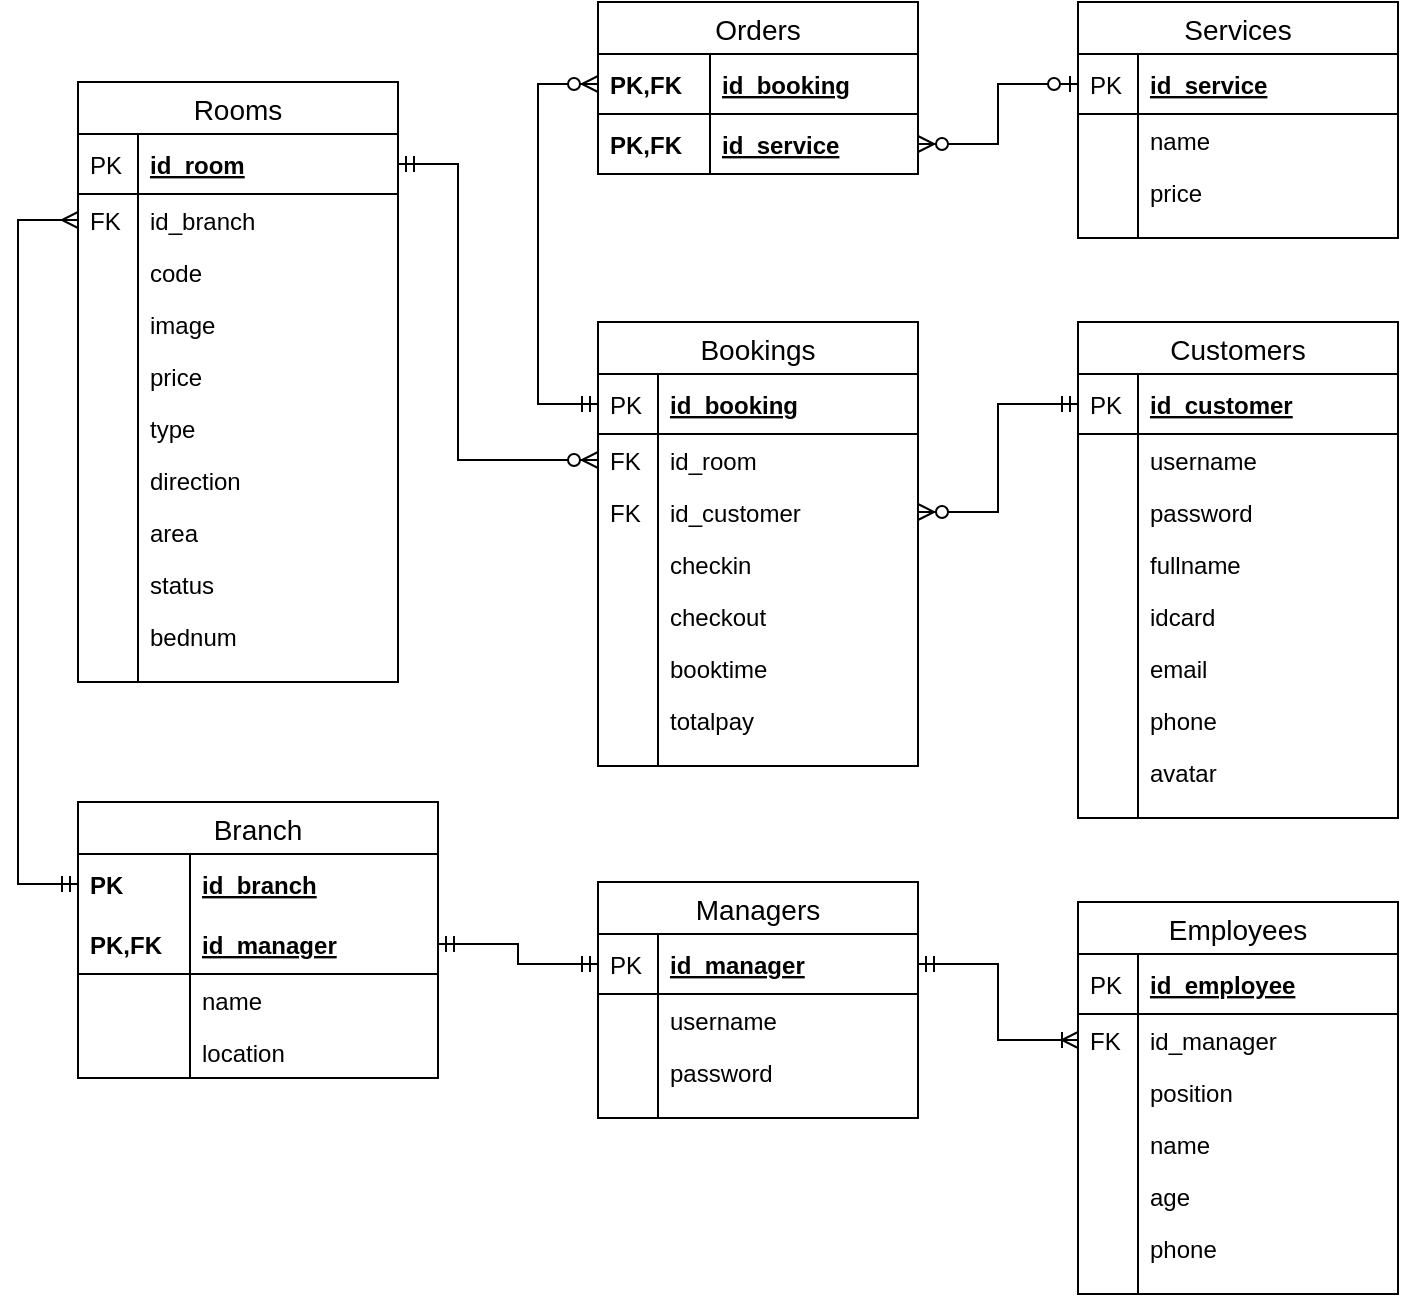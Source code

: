 <mxfile version="12.9.9" type="device" pages="2"><diagram id="Z5VhYktUrCvog7EvQV2f" name="ERD"><mxGraphModel dx="1024" dy="632" grid="1" gridSize="10" guides="1" tooltips="1" connect="1" arrows="1" fold="1" page="1" pageScale="1" pageWidth="1169" pageHeight="827" math="0" shadow="0"><root><mxCell id="0"/><mxCell id="1" parent="0"/><mxCell id="XZ2qTKoxgD3447tElDfS-58" style="edgeStyle=orthogonalEdgeStyle;rounded=0;orthogonalLoop=1;jettySize=auto;html=1;entryX=0;entryY=0.5;entryDx=0;entryDy=0;endArrow=ERmandOne;endFill=0;startArrow=ERmany;startFill=0;exitX=0;exitY=0.5;exitDx=0;exitDy=0;" parent="1" source="XZ2qTKoxgD3447tElDfS-48" target="LYuPi02XXdGqXz99yrBa-3" edge="1"><mxGeometry relative="1" as="geometry"><mxPoint x="80" y="241" as="targetPoint"/><Array as="points"><mxPoint x="110" y="149"/><mxPoint x="110" y="481"/></Array></mxGeometry></mxCell><mxCell id="XZ2qTKoxgD3447tElDfS-76" style="edgeStyle=orthogonalEdgeStyle;rounded=0;orthogonalLoop=1;jettySize=auto;html=1;entryX=1;entryY=0.5;entryDx=0;entryDy=0;endArrow=ERmandOne;endFill=0;startArrow=ERzeroToMany;startFill=1;" parent="1" source="XZ2qTKoxgD3447tElDfS-62" target="XZ2qTKoxgD3447tElDfS-46" edge="1"><mxGeometry relative="1" as="geometry"><Array as="points"><mxPoint x="330" y="269"/><mxPoint x="330" y="121"/></Array></mxGeometry></mxCell><mxCell id="XZ2qTKoxgD3447tElDfS-77" style="edgeStyle=orthogonalEdgeStyle;rounded=0;orthogonalLoop=1;jettySize=auto;html=1;entryX=0;entryY=0.5;entryDx=0;entryDy=0;endArrow=ERmandOne;endFill=0;startArrow=ERzeroToMany;startFill=1;" parent="1" source="XZ2qTKoxgD3447tElDfS-64" target="XZ2qTKoxgD3447tElDfS-4" edge="1"><mxGeometry relative="1" as="geometry"/></mxCell><mxCell id="XZ2qTKoxgD3447tElDfS-117" style="edgeStyle=orthogonalEdgeStyle;rounded=0;orthogonalLoop=1;jettySize=auto;html=1;endArrow=ERmandOne;endFill=0;startArrow=ERoneToMany;startFill=0;entryX=1;entryY=0.5;entryDx=0;entryDy=0;" parent="1" source="XZ2qTKoxgD3447tElDfS-81" target="XZ2qTKoxgD3447tElDfS-21" edge="1"><mxGeometry relative="1" as="geometry"><mxPoint x="-80" y="540" as="targetPoint"/></mxGeometry></mxCell><mxCell id="LYuPi02XXdGqXz99yrBa-9" style="edgeStyle=orthogonalEdgeStyle;rounded=0;orthogonalLoop=1;jettySize=auto;html=1;entryX=0;entryY=0.5;entryDx=0;entryDy=0;endArrow=ERmandOne;endFill=0;startArrow=ERmandOne;startFill=0;" parent="1" source="LYuPi02XXdGqXz99yrBa-5" target="XZ2qTKoxgD3447tElDfS-21" edge="1"><mxGeometry relative="1" as="geometry"/></mxCell><mxCell id="LYuPi02XXdGqXz99yrBa-39" style="edgeStyle=orthogonalEdgeStyle;rounded=0;orthogonalLoop=1;jettySize=auto;html=1;entryX=0;entryY=0.5;entryDx=0;entryDy=0;startArrow=ERzeroToMany;startFill=1;endArrow=ERzeroToOne;endFill=1;" parent="1" source="LYuPi02XXdGqXz99yrBa-22" target="LYuPi02XXdGqXz99yrBa-29" edge="1"><mxGeometry relative="1" as="geometry"/></mxCell><mxCell id="LYuPi02XXdGqXz99yrBa-40" style="edgeStyle=orthogonalEdgeStyle;rounded=0;orthogonalLoop=1;jettySize=auto;html=1;entryX=0;entryY=0.5;entryDx=0;entryDy=0;startArrow=ERzeroToMany;startFill=1;endArrow=ERmandOne;endFill=0;" parent="1" source="LYuPi02XXdGqXz99yrBa-24" target="XZ2qTKoxgD3447tElDfS-60" edge="1"><mxGeometry relative="1" as="geometry"><Array as="points"><mxPoint x="370" y="81"/><mxPoint x="370" y="241"/></Array></mxGeometry></mxCell><mxCell id="XZ2qTKoxgD3447tElDfS-3" value="Customers" style="swimlane;fontStyle=0;childLayout=stackLayout;horizontal=1;startSize=26;horizontalStack=0;resizeParent=1;resizeParentMax=0;resizeLast=0;collapsible=1;marginBottom=0;align=center;fontSize=14;" parent="1" vertex="1"><mxGeometry x="640" y="200" width="160" height="248" as="geometry"/></mxCell><mxCell id="XZ2qTKoxgD3447tElDfS-4" value="id_customer" style="shape=partialRectangle;top=0;left=0;right=0;bottom=1;align=left;verticalAlign=middle;fillColor=none;spacingLeft=34;spacingRight=4;overflow=hidden;rotatable=0;points=[[0,0.5],[1,0.5]];portConstraint=eastwest;dropTarget=0;fontStyle=5;fontSize=12;" parent="XZ2qTKoxgD3447tElDfS-3" vertex="1"><mxGeometry y="26" width="160" height="30" as="geometry"/></mxCell><mxCell id="XZ2qTKoxgD3447tElDfS-5" value="PK" style="shape=partialRectangle;top=0;left=0;bottom=0;fillColor=none;align=left;verticalAlign=middle;spacingLeft=4;spacingRight=4;overflow=hidden;rotatable=0;points=[];portConstraint=eastwest;part=1;fontSize=12;" parent="XZ2qTKoxgD3447tElDfS-4" vertex="1" connectable="0"><mxGeometry width="30" height="30" as="geometry"/></mxCell><mxCell id="XZ2qTKoxgD3447tElDfS-6" value="username" style="shape=partialRectangle;top=0;left=0;right=0;bottom=0;align=left;verticalAlign=top;fillColor=none;spacingLeft=34;spacingRight=4;overflow=hidden;rotatable=0;points=[[0,0.5],[1,0.5]];portConstraint=eastwest;dropTarget=0;fontSize=12;" parent="XZ2qTKoxgD3447tElDfS-3" vertex="1"><mxGeometry y="56" width="160" height="26" as="geometry"/></mxCell><mxCell id="XZ2qTKoxgD3447tElDfS-7" value="" style="shape=partialRectangle;top=0;left=0;bottom=0;fillColor=none;align=left;verticalAlign=top;spacingLeft=4;spacingRight=4;overflow=hidden;rotatable=0;points=[];portConstraint=eastwest;part=1;fontSize=12;" parent="XZ2qTKoxgD3447tElDfS-6" vertex="1" connectable="0"><mxGeometry width="30" height="26" as="geometry"/></mxCell><mxCell id="XZ2qTKoxgD3447tElDfS-8" value="password" style="shape=partialRectangle;top=0;left=0;right=0;bottom=0;align=left;verticalAlign=top;fillColor=none;spacingLeft=34;spacingRight=4;overflow=hidden;rotatable=0;points=[[0,0.5],[1,0.5]];portConstraint=eastwest;dropTarget=0;fontSize=12;" parent="XZ2qTKoxgD3447tElDfS-3" vertex="1"><mxGeometry y="82" width="160" height="26" as="geometry"/></mxCell><mxCell id="XZ2qTKoxgD3447tElDfS-9" value="" style="shape=partialRectangle;top=0;left=0;bottom=0;fillColor=none;align=left;verticalAlign=top;spacingLeft=4;spacingRight=4;overflow=hidden;rotatable=0;points=[];portConstraint=eastwest;part=1;fontSize=12;" parent="XZ2qTKoxgD3447tElDfS-8" vertex="1" connectable="0"><mxGeometry width="30" height="26" as="geometry"/></mxCell><mxCell id="XZ2qTKoxgD3447tElDfS-14" value="fullname" style="shape=partialRectangle;top=0;left=0;right=0;bottom=0;align=left;verticalAlign=top;fillColor=none;spacingLeft=34;spacingRight=4;overflow=hidden;rotatable=0;points=[[0,0.5],[1,0.5]];portConstraint=eastwest;dropTarget=0;fontSize=12;" parent="XZ2qTKoxgD3447tElDfS-3" vertex="1"><mxGeometry y="108" width="160" height="26" as="geometry"/></mxCell><mxCell id="XZ2qTKoxgD3447tElDfS-15" value="" style="shape=partialRectangle;top=0;left=0;bottom=0;fillColor=none;align=left;verticalAlign=top;spacingLeft=4;spacingRight=4;overflow=hidden;rotatable=0;points=[];portConstraint=eastwest;part=1;fontSize=12;" parent="XZ2qTKoxgD3447tElDfS-14" vertex="1" connectable="0"><mxGeometry width="30" height="26" as="geometry"/></mxCell><mxCell id="XZ2qTKoxgD3447tElDfS-18" value="idcard" style="shape=partialRectangle;top=0;left=0;right=0;bottom=0;align=left;verticalAlign=top;fillColor=none;spacingLeft=34;spacingRight=4;overflow=hidden;rotatable=0;points=[[0,0.5],[1,0.5]];portConstraint=eastwest;dropTarget=0;fontSize=12;" parent="XZ2qTKoxgD3447tElDfS-3" vertex="1"><mxGeometry y="134" width="160" height="26" as="geometry"/></mxCell><mxCell id="XZ2qTKoxgD3447tElDfS-19" value="" style="shape=partialRectangle;top=0;left=0;bottom=0;fillColor=none;align=left;verticalAlign=top;spacingLeft=4;spacingRight=4;overflow=hidden;rotatable=0;points=[];portConstraint=eastwest;part=1;fontSize=12;" parent="XZ2qTKoxgD3447tElDfS-18" vertex="1" connectable="0"><mxGeometry width="30" height="26" as="geometry"/></mxCell><mxCell id="XZ2qTKoxgD3447tElDfS-10" value="email" style="shape=partialRectangle;top=0;left=0;right=0;bottom=0;align=left;verticalAlign=top;fillColor=none;spacingLeft=34;spacingRight=4;overflow=hidden;rotatable=0;points=[[0,0.5],[1,0.5]];portConstraint=eastwest;dropTarget=0;fontSize=12;" parent="XZ2qTKoxgD3447tElDfS-3" vertex="1"><mxGeometry y="160" width="160" height="26" as="geometry"/></mxCell><mxCell id="XZ2qTKoxgD3447tElDfS-11" value="" style="shape=partialRectangle;top=0;left=0;bottom=0;fillColor=none;align=left;verticalAlign=top;spacingLeft=4;spacingRight=4;overflow=hidden;rotatable=0;points=[];portConstraint=eastwest;part=1;fontSize=12;" parent="XZ2qTKoxgD3447tElDfS-10" vertex="1" connectable="0"><mxGeometry width="30" height="26" as="geometry"/></mxCell><mxCell id="XZ2qTKoxgD3447tElDfS-16" value="phone" style="shape=partialRectangle;top=0;left=0;right=0;bottom=0;align=left;verticalAlign=top;fillColor=none;spacingLeft=34;spacingRight=4;overflow=hidden;rotatable=0;points=[[0,0.5],[1,0.5]];portConstraint=eastwest;dropTarget=0;fontSize=12;" parent="XZ2qTKoxgD3447tElDfS-3" vertex="1"><mxGeometry y="186" width="160" height="26" as="geometry"/></mxCell><mxCell id="XZ2qTKoxgD3447tElDfS-17" value="" style="shape=partialRectangle;top=0;left=0;bottom=0;fillColor=none;align=left;verticalAlign=top;spacingLeft=4;spacingRight=4;overflow=hidden;rotatable=0;points=[];portConstraint=eastwest;part=1;fontSize=12;" parent="XZ2qTKoxgD3447tElDfS-16" vertex="1" connectable="0"><mxGeometry width="30" height="26" as="geometry"/></mxCell><mxCell id="KIuK4FlUpAQ4cIISLKPa-1" value="avatar" style="shape=partialRectangle;top=0;left=0;right=0;bottom=0;align=left;verticalAlign=top;fillColor=none;spacingLeft=34;spacingRight=4;overflow=hidden;rotatable=0;points=[[0,0.5],[1,0.5]];portConstraint=eastwest;dropTarget=0;fontSize=12;" vertex="1" parent="XZ2qTKoxgD3447tElDfS-3"><mxGeometry y="212" width="160" height="26" as="geometry"/></mxCell><mxCell id="KIuK4FlUpAQ4cIISLKPa-2" value="" style="shape=partialRectangle;top=0;left=0;bottom=0;fillColor=none;align=left;verticalAlign=top;spacingLeft=4;spacingRight=4;overflow=hidden;rotatable=0;points=[];portConstraint=eastwest;part=1;fontSize=12;" vertex="1" connectable="0" parent="KIuK4FlUpAQ4cIISLKPa-1"><mxGeometry width="30" height="26" as="geometry"/></mxCell><mxCell id="XZ2qTKoxgD3447tElDfS-12" value="" style="shape=partialRectangle;top=0;left=0;right=0;bottom=0;align=left;verticalAlign=top;fillColor=none;spacingLeft=34;spacingRight=4;overflow=hidden;rotatable=0;points=[[0,0.5],[1,0.5]];portConstraint=eastwest;dropTarget=0;fontSize=12;" parent="XZ2qTKoxgD3447tElDfS-3" vertex="1"><mxGeometry y="238" width="160" height="10" as="geometry"/></mxCell><mxCell id="XZ2qTKoxgD3447tElDfS-13" value="" style="shape=partialRectangle;top=0;left=0;bottom=0;fillColor=none;align=left;verticalAlign=top;spacingLeft=4;spacingRight=4;overflow=hidden;rotatable=0;points=[];portConstraint=eastwest;part=1;fontSize=12;" parent="XZ2qTKoxgD3447tElDfS-12" vertex="1" connectable="0"><mxGeometry width="30" height="10" as="geometry"/></mxCell><mxCell id="XZ2qTKoxgD3447tElDfS-59" value="Bookings" style="swimlane;fontStyle=0;childLayout=stackLayout;horizontal=1;startSize=26;horizontalStack=0;resizeParent=1;resizeParentMax=0;resizeLast=0;collapsible=1;marginBottom=0;align=center;fontSize=14;" parent="1" vertex="1"><mxGeometry x="400" y="200" width="160" height="222" as="geometry"/></mxCell><mxCell id="XZ2qTKoxgD3447tElDfS-60" value="id_booking" style="shape=partialRectangle;top=0;left=0;right=0;bottom=1;align=left;verticalAlign=middle;fillColor=none;spacingLeft=34;spacingRight=4;overflow=hidden;rotatable=0;points=[[0,0.5],[1,0.5]];portConstraint=eastwest;dropTarget=0;fontStyle=5;fontSize=12;" parent="XZ2qTKoxgD3447tElDfS-59" vertex="1"><mxGeometry y="26" width="160" height="30" as="geometry"/></mxCell><mxCell id="XZ2qTKoxgD3447tElDfS-61" value="PK" style="shape=partialRectangle;top=0;left=0;bottom=0;fillColor=none;align=left;verticalAlign=middle;spacingLeft=4;spacingRight=4;overflow=hidden;rotatable=0;points=[];portConstraint=eastwest;part=1;fontSize=12;" parent="XZ2qTKoxgD3447tElDfS-60" vertex="1" connectable="0"><mxGeometry width="30" height="30" as="geometry"/></mxCell><mxCell id="XZ2qTKoxgD3447tElDfS-62" value="id_room" style="shape=partialRectangle;top=0;left=0;right=0;bottom=0;align=left;verticalAlign=top;fillColor=none;spacingLeft=34;spacingRight=4;overflow=hidden;rotatable=0;points=[[0,0.5],[1,0.5]];portConstraint=eastwest;dropTarget=0;fontSize=12;" parent="XZ2qTKoxgD3447tElDfS-59" vertex="1"><mxGeometry y="56" width="160" height="26" as="geometry"/></mxCell><mxCell id="XZ2qTKoxgD3447tElDfS-63" value="FK" style="shape=partialRectangle;top=0;left=0;bottom=0;fillColor=none;align=left;verticalAlign=top;spacingLeft=4;spacingRight=4;overflow=hidden;rotatable=0;points=[];portConstraint=eastwest;part=1;fontSize=12;" parent="XZ2qTKoxgD3447tElDfS-62" vertex="1" connectable="0"><mxGeometry width="30" height="26" as="geometry"/></mxCell><mxCell id="XZ2qTKoxgD3447tElDfS-64" value="id_customer" style="shape=partialRectangle;top=0;left=0;right=0;bottom=0;align=left;verticalAlign=top;fillColor=none;spacingLeft=34;spacingRight=4;overflow=hidden;rotatable=0;points=[[0,0.5],[1,0.5]];portConstraint=eastwest;dropTarget=0;fontSize=12;" parent="XZ2qTKoxgD3447tElDfS-59" vertex="1"><mxGeometry y="82" width="160" height="26" as="geometry"/></mxCell><mxCell id="XZ2qTKoxgD3447tElDfS-65" value="FK" style="shape=partialRectangle;top=0;left=0;bottom=0;fillColor=none;align=left;verticalAlign=top;spacingLeft=4;spacingRight=4;overflow=hidden;rotatable=0;points=[];portConstraint=eastwest;part=1;fontSize=12;" parent="XZ2qTKoxgD3447tElDfS-64" vertex="1" connectable="0"><mxGeometry width="30" height="26" as="geometry"/></mxCell><mxCell id="XZ2qTKoxgD3447tElDfS-66" value="checkin" style="shape=partialRectangle;top=0;left=0;right=0;bottom=0;align=left;verticalAlign=top;fillColor=none;spacingLeft=34;spacingRight=4;overflow=hidden;rotatable=0;points=[[0,0.5],[1,0.5]];portConstraint=eastwest;dropTarget=0;fontSize=12;" parent="XZ2qTKoxgD3447tElDfS-59" vertex="1"><mxGeometry y="108" width="160" height="26" as="geometry"/></mxCell><mxCell id="XZ2qTKoxgD3447tElDfS-67" value="" style="shape=partialRectangle;top=0;left=0;bottom=0;fillColor=none;align=left;verticalAlign=top;spacingLeft=4;spacingRight=4;overflow=hidden;rotatable=0;points=[];portConstraint=eastwest;part=1;fontSize=12;" parent="XZ2qTKoxgD3447tElDfS-66" vertex="1" connectable="0"><mxGeometry width="30" height="26" as="geometry"/></mxCell><mxCell id="XZ2qTKoxgD3447tElDfS-70" value="checkout" style="shape=partialRectangle;top=0;left=0;right=0;bottom=0;align=left;verticalAlign=top;fillColor=none;spacingLeft=34;spacingRight=4;overflow=hidden;rotatable=0;points=[[0,0.5],[1,0.5]];portConstraint=eastwest;dropTarget=0;fontSize=12;" parent="XZ2qTKoxgD3447tElDfS-59" vertex="1"><mxGeometry y="134" width="160" height="26" as="geometry"/></mxCell><mxCell id="XZ2qTKoxgD3447tElDfS-71" value="" style="shape=partialRectangle;top=0;left=0;bottom=0;fillColor=none;align=left;verticalAlign=top;spacingLeft=4;spacingRight=4;overflow=hidden;rotatable=0;points=[];portConstraint=eastwest;part=1;fontSize=12;" parent="XZ2qTKoxgD3447tElDfS-70" vertex="1" connectable="0"><mxGeometry width="30" height="26" as="geometry"/></mxCell><mxCell id="XZ2qTKoxgD3447tElDfS-72" value="booktime" style="shape=partialRectangle;top=0;left=0;right=0;bottom=0;align=left;verticalAlign=top;fillColor=none;spacingLeft=34;spacingRight=4;overflow=hidden;rotatable=0;points=[[0,0.5],[1,0.5]];portConstraint=eastwest;dropTarget=0;fontSize=12;" parent="XZ2qTKoxgD3447tElDfS-59" vertex="1"><mxGeometry y="160" width="160" height="26" as="geometry"/></mxCell><mxCell id="XZ2qTKoxgD3447tElDfS-73" value="" style="shape=partialRectangle;top=0;left=0;bottom=0;fillColor=none;align=left;verticalAlign=top;spacingLeft=4;spacingRight=4;overflow=hidden;rotatable=0;points=[];portConstraint=eastwest;part=1;fontSize=12;" parent="XZ2qTKoxgD3447tElDfS-72" vertex="1" connectable="0"><mxGeometry width="30" height="26" as="geometry"/></mxCell><mxCell id="XZ2qTKoxgD3447tElDfS-74" value="totalpay" style="shape=partialRectangle;top=0;left=0;right=0;bottom=0;align=left;verticalAlign=top;fillColor=none;spacingLeft=34;spacingRight=4;overflow=hidden;rotatable=0;points=[[0,0.5],[1,0.5]];portConstraint=eastwest;dropTarget=0;fontSize=12;" parent="XZ2qTKoxgD3447tElDfS-59" vertex="1"><mxGeometry y="186" width="160" height="26" as="geometry"/></mxCell><mxCell id="XZ2qTKoxgD3447tElDfS-75" value="" style="shape=partialRectangle;top=0;left=0;bottom=0;fillColor=none;align=left;verticalAlign=top;spacingLeft=4;spacingRight=4;overflow=hidden;rotatable=0;points=[];portConstraint=eastwest;part=1;fontSize=12;" parent="XZ2qTKoxgD3447tElDfS-74" vertex="1" connectable="0"><mxGeometry width="30" height="26" as="geometry"/></mxCell><mxCell id="XZ2qTKoxgD3447tElDfS-68" value="" style="shape=partialRectangle;top=0;left=0;right=0;bottom=0;align=left;verticalAlign=top;fillColor=none;spacingLeft=34;spacingRight=4;overflow=hidden;rotatable=0;points=[[0,0.5],[1,0.5]];portConstraint=eastwest;dropTarget=0;fontSize=12;" parent="XZ2qTKoxgD3447tElDfS-59" vertex="1"><mxGeometry y="212" width="160" height="10" as="geometry"/></mxCell><mxCell id="XZ2qTKoxgD3447tElDfS-69" value="" style="shape=partialRectangle;top=0;left=0;bottom=0;fillColor=none;align=left;verticalAlign=top;spacingLeft=4;spacingRight=4;overflow=hidden;rotatable=0;points=[];portConstraint=eastwest;part=1;fontSize=12;" parent="XZ2qTKoxgD3447tElDfS-68" vertex="1" connectable="0"><mxGeometry width="30" height="10" as="geometry"/></mxCell><mxCell id="LYuPi02XXdGqXz99yrBa-21" value="Orders" style="swimlane;fontStyle=0;childLayout=stackLayout;horizontal=1;startSize=26;horizontalStack=0;resizeParent=1;resizeParentMax=0;resizeLast=0;collapsible=1;marginBottom=0;align=center;fontSize=14;" parent="1" vertex="1"><mxGeometry x="400" y="40" width="160" height="86" as="geometry"/></mxCell><mxCell id="LYuPi02XXdGqXz99yrBa-24" value="id_booking" style="shape=partialRectangle;top=0;left=0;right=0;bottom=1;align=left;verticalAlign=middle;fillColor=none;spacingLeft=60;spacingRight=4;overflow=hidden;rotatable=0;points=[[0,0.5],[1,0.5]];portConstraint=eastwest;dropTarget=0;fontStyle=5;fontSize=12;" parent="LYuPi02XXdGqXz99yrBa-21" vertex="1"><mxGeometry y="26" width="160" height="30" as="geometry"/></mxCell><mxCell id="LYuPi02XXdGqXz99yrBa-25" value="PK,FK" style="shape=partialRectangle;fontStyle=1;top=0;left=0;bottom=0;fillColor=none;align=left;verticalAlign=middle;spacingLeft=4;spacingRight=4;overflow=hidden;rotatable=0;points=[];portConstraint=eastwest;part=1;fontSize=12;" parent="LYuPi02XXdGqXz99yrBa-24" vertex="1" connectable="0"><mxGeometry width="56" height="30" as="geometry"/></mxCell><mxCell id="LYuPi02XXdGqXz99yrBa-22" value="id_service" style="shape=partialRectangle;top=0;left=0;right=0;bottom=0;align=left;verticalAlign=middle;fillColor=none;spacingLeft=60;spacingRight=4;overflow=hidden;rotatable=0;points=[[0,0.5],[1,0.5]];portConstraint=eastwest;dropTarget=0;fontStyle=5;fontSize=12;" parent="LYuPi02XXdGqXz99yrBa-21" vertex="1"><mxGeometry y="56" width="160" height="30" as="geometry"/></mxCell><mxCell id="LYuPi02XXdGqXz99yrBa-23" value="PK,FK" style="shape=partialRectangle;fontStyle=1;top=0;left=0;bottom=0;fillColor=none;align=left;verticalAlign=middle;spacingLeft=4;spacingRight=4;overflow=hidden;rotatable=0;points=[];portConstraint=eastwest;part=1;fontSize=12;" parent="LYuPi02XXdGqXz99yrBa-22" vertex="1" connectable="0"><mxGeometry width="56" height="30" as="geometry"/></mxCell><mxCell id="LYuPi02XXdGqXz99yrBa-28" value="Services" style="swimlane;fontStyle=0;childLayout=stackLayout;horizontal=1;startSize=26;horizontalStack=0;resizeParent=1;resizeParentMax=0;resizeLast=0;collapsible=1;marginBottom=0;align=center;fontSize=14;" parent="1" vertex="1"><mxGeometry x="640" y="40" width="160" height="118" as="geometry"/></mxCell><mxCell id="LYuPi02XXdGqXz99yrBa-29" value="id_service" style="shape=partialRectangle;top=0;left=0;right=0;bottom=1;align=left;verticalAlign=middle;fillColor=none;spacingLeft=34;spacingRight=4;overflow=hidden;rotatable=0;points=[[0,0.5],[1,0.5]];portConstraint=eastwest;dropTarget=0;fontStyle=5;fontSize=12;" parent="LYuPi02XXdGqXz99yrBa-28" vertex="1"><mxGeometry y="26" width="160" height="30" as="geometry"/></mxCell><mxCell id="LYuPi02XXdGqXz99yrBa-30" value="PK" style="shape=partialRectangle;top=0;left=0;bottom=0;fillColor=none;align=left;verticalAlign=middle;spacingLeft=4;spacingRight=4;overflow=hidden;rotatable=0;points=[];portConstraint=eastwest;part=1;fontSize=12;" parent="LYuPi02XXdGqXz99yrBa-29" vertex="1" connectable="0"><mxGeometry width="30" height="30" as="geometry"/></mxCell><mxCell id="LYuPi02XXdGqXz99yrBa-31" value="name" style="shape=partialRectangle;top=0;left=0;right=0;bottom=0;align=left;verticalAlign=top;fillColor=none;spacingLeft=34;spacingRight=4;overflow=hidden;rotatable=0;points=[[0,0.5],[1,0.5]];portConstraint=eastwest;dropTarget=0;fontSize=12;" parent="LYuPi02XXdGqXz99yrBa-28" vertex="1"><mxGeometry y="56" width="160" height="26" as="geometry"/></mxCell><mxCell id="LYuPi02XXdGqXz99yrBa-32" value="" style="shape=partialRectangle;top=0;left=0;bottom=0;fillColor=none;align=left;verticalAlign=top;spacingLeft=4;spacingRight=4;overflow=hidden;rotatable=0;points=[];portConstraint=eastwest;part=1;fontSize=12;" parent="LYuPi02XXdGqXz99yrBa-31" vertex="1" connectable="0"><mxGeometry width="30" height="26" as="geometry"/></mxCell><mxCell id="LYuPi02XXdGqXz99yrBa-33" value="price" style="shape=partialRectangle;top=0;left=0;right=0;bottom=0;align=left;verticalAlign=top;fillColor=none;spacingLeft=34;spacingRight=4;overflow=hidden;rotatable=0;points=[[0,0.5],[1,0.5]];portConstraint=eastwest;dropTarget=0;fontSize=12;" parent="LYuPi02XXdGqXz99yrBa-28" vertex="1"><mxGeometry y="82" width="160" height="26" as="geometry"/></mxCell><mxCell id="LYuPi02XXdGqXz99yrBa-34" value="" style="shape=partialRectangle;top=0;left=0;bottom=0;fillColor=none;align=left;verticalAlign=top;spacingLeft=4;spacingRight=4;overflow=hidden;rotatable=0;points=[];portConstraint=eastwest;part=1;fontSize=12;" parent="LYuPi02XXdGqXz99yrBa-33" vertex="1" connectable="0"><mxGeometry width="30" height="26" as="geometry"/></mxCell><mxCell id="LYuPi02XXdGqXz99yrBa-37" value="" style="shape=partialRectangle;top=0;left=0;right=0;bottom=0;align=left;verticalAlign=top;fillColor=none;spacingLeft=34;spacingRight=4;overflow=hidden;rotatable=0;points=[[0,0.5],[1,0.5]];portConstraint=eastwest;dropTarget=0;fontSize=12;" parent="LYuPi02XXdGqXz99yrBa-28" vertex="1"><mxGeometry y="108" width="160" height="10" as="geometry"/></mxCell><mxCell id="LYuPi02XXdGqXz99yrBa-38" value="" style="shape=partialRectangle;top=0;left=0;bottom=0;fillColor=none;align=left;verticalAlign=top;spacingLeft=4;spacingRight=4;overflow=hidden;rotatable=0;points=[];portConstraint=eastwest;part=1;fontSize=12;" parent="LYuPi02XXdGqXz99yrBa-37" vertex="1" connectable="0"><mxGeometry width="30" height="10" as="geometry"/></mxCell><mxCell id="XZ2qTKoxgD3447tElDfS-78" value="Employees" style="swimlane;fontStyle=0;childLayout=stackLayout;horizontal=1;startSize=26;horizontalStack=0;resizeParent=1;resizeParentMax=0;resizeLast=0;collapsible=1;marginBottom=0;align=center;fontSize=14;" parent="1" vertex="1"><mxGeometry x="640" y="490" width="160" height="196" as="geometry"/></mxCell><mxCell id="XZ2qTKoxgD3447tElDfS-79" value="id_employee" style="shape=partialRectangle;top=0;left=0;right=0;bottom=1;align=left;verticalAlign=middle;fillColor=none;spacingLeft=34;spacingRight=4;overflow=hidden;rotatable=0;points=[[0,0.5],[1,0.5]];portConstraint=eastwest;dropTarget=0;fontStyle=5;fontSize=12;" parent="XZ2qTKoxgD3447tElDfS-78" vertex="1"><mxGeometry y="26" width="160" height="30" as="geometry"/></mxCell><mxCell id="XZ2qTKoxgD3447tElDfS-80" value="PK" style="shape=partialRectangle;top=0;left=0;bottom=0;fillColor=none;align=left;verticalAlign=middle;spacingLeft=4;spacingRight=4;overflow=hidden;rotatable=0;points=[];portConstraint=eastwest;part=1;fontSize=12;" parent="XZ2qTKoxgD3447tElDfS-79" vertex="1" connectable="0"><mxGeometry width="30" height="30" as="geometry"/></mxCell><mxCell id="XZ2qTKoxgD3447tElDfS-81" value="id_manager" style="shape=partialRectangle;top=0;left=0;right=0;bottom=0;align=left;verticalAlign=top;fillColor=none;spacingLeft=34;spacingRight=4;overflow=hidden;rotatable=0;points=[[0,0.5],[1,0.5]];portConstraint=eastwest;dropTarget=0;fontSize=12;" parent="XZ2qTKoxgD3447tElDfS-78" vertex="1"><mxGeometry y="56" width="160" height="26" as="geometry"/></mxCell><mxCell id="XZ2qTKoxgD3447tElDfS-82" value="FK" style="shape=partialRectangle;top=0;left=0;bottom=0;fillColor=none;align=left;verticalAlign=top;spacingLeft=4;spacingRight=4;overflow=hidden;rotatable=0;points=[];portConstraint=eastwest;part=1;fontSize=12;" parent="XZ2qTKoxgD3447tElDfS-81" vertex="1" connectable="0"><mxGeometry width="30" height="26" as="geometry"/></mxCell><mxCell id="2QMberNbZVZGtbCvI6qt-17" value="position" style="shape=partialRectangle;top=0;left=0;right=0;bottom=0;align=left;verticalAlign=top;fillColor=none;spacingLeft=34;spacingRight=4;overflow=hidden;rotatable=0;points=[[0,0.5],[1,0.5]];portConstraint=eastwest;dropTarget=0;fontSize=12;" parent="XZ2qTKoxgD3447tElDfS-78" vertex="1"><mxGeometry y="82" width="160" height="26" as="geometry"/></mxCell><mxCell id="2QMberNbZVZGtbCvI6qt-18" value="" style="shape=partialRectangle;top=0;left=0;bottom=0;fillColor=none;align=left;verticalAlign=top;spacingLeft=4;spacingRight=4;overflow=hidden;rotatable=0;points=[];portConstraint=eastwest;part=1;fontSize=12;" parent="2QMberNbZVZGtbCvI6qt-17" vertex="1" connectable="0"><mxGeometry width="30" height="26" as="geometry"/></mxCell><mxCell id="2QMberNbZVZGtbCvI6qt-15" value="name" style="shape=partialRectangle;top=0;left=0;right=0;bottom=0;align=left;verticalAlign=top;fillColor=none;spacingLeft=34;spacingRight=4;overflow=hidden;rotatable=0;points=[[0,0.5],[1,0.5]];portConstraint=eastwest;dropTarget=0;fontSize=12;" parent="XZ2qTKoxgD3447tElDfS-78" vertex="1"><mxGeometry y="108" width="160" height="26" as="geometry"/></mxCell><mxCell id="2QMberNbZVZGtbCvI6qt-16" value="" style="shape=partialRectangle;top=0;left=0;bottom=0;fillColor=none;align=left;verticalAlign=top;spacingLeft=4;spacingRight=4;overflow=hidden;rotatable=0;points=[];portConstraint=eastwest;part=1;fontSize=12;" parent="2QMberNbZVZGtbCvI6qt-15" vertex="1" connectable="0"><mxGeometry width="30" height="26" as="geometry"/></mxCell><mxCell id="XZ2qTKoxgD3447tElDfS-83" value="age" style="shape=partialRectangle;top=0;left=0;right=0;bottom=0;align=left;verticalAlign=top;fillColor=none;spacingLeft=34;spacingRight=4;overflow=hidden;rotatable=0;points=[[0,0.5],[1,0.5]];portConstraint=eastwest;dropTarget=0;fontSize=12;" parent="XZ2qTKoxgD3447tElDfS-78" vertex="1"><mxGeometry y="134" width="160" height="26" as="geometry"/></mxCell><mxCell id="XZ2qTKoxgD3447tElDfS-84" value="" style="shape=partialRectangle;top=0;left=0;bottom=0;fillColor=none;align=left;verticalAlign=top;spacingLeft=4;spacingRight=4;overflow=hidden;rotatable=0;points=[];portConstraint=eastwest;part=1;fontSize=12;" parent="XZ2qTKoxgD3447tElDfS-83" vertex="1" connectable="0"><mxGeometry width="30" height="26" as="geometry"/></mxCell><mxCell id="XZ2qTKoxgD3447tElDfS-85" value="phone" style="shape=partialRectangle;top=0;left=0;right=0;bottom=0;align=left;verticalAlign=top;fillColor=none;spacingLeft=34;spacingRight=4;overflow=hidden;rotatable=0;points=[[0,0.5],[1,0.5]];portConstraint=eastwest;dropTarget=0;fontSize=12;" parent="XZ2qTKoxgD3447tElDfS-78" vertex="1"><mxGeometry y="160" width="160" height="26" as="geometry"/></mxCell><mxCell id="XZ2qTKoxgD3447tElDfS-86" value="" style="shape=partialRectangle;top=0;left=0;bottom=0;fillColor=none;align=left;verticalAlign=top;spacingLeft=4;spacingRight=4;overflow=hidden;rotatable=0;points=[];portConstraint=eastwest;part=1;fontSize=12;" parent="XZ2qTKoxgD3447tElDfS-85" vertex="1" connectable="0"><mxGeometry width="30" height="26" as="geometry"/></mxCell><mxCell id="XZ2qTKoxgD3447tElDfS-87" value="" style="shape=partialRectangle;top=0;left=0;right=0;bottom=0;align=left;verticalAlign=top;fillColor=none;spacingLeft=34;spacingRight=4;overflow=hidden;rotatable=0;points=[[0,0.5],[1,0.5]];portConstraint=eastwest;dropTarget=0;fontSize=12;" parent="XZ2qTKoxgD3447tElDfS-78" vertex="1"><mxGeometry y="186" width="160" height="10" as="geometry"/></mxCell><mxCell id="XZ2qTKoxgD3447tElDfS-88" value="" style="shape=partialRectangle;top=0;left=0;bottom=0;fillColor=none;align=left;verticalAlign=top;spacingLeft=4;spacingRight=4;overflow=hidden;rotatable=0;points=[];portConstraint=eastwest;part=1;fontSize=12;" parent="XZ2qTKoxgD3447tElDfS-87" vertex="1" connectable="0"><mxGeometry width="30" height="10" as="geometry"/></mxCell><mxCell id="XZ2qTKoxgD3447tElDfS-45" value="Rooms" style="swimlane;fontStyle=0;childLayout=stackLayout;horizontal=1;startSize=26;horizontalStack=0;resizeParent=1;resizeParentMax=0;resizeLast=0;collapsible=1;marginBottom=0;align=center;fontSize=14;" parent="1" vertex="1"><mxGeometry x="140" y="80" width="160" height="300" as="geometry"/></mxCell><mxCell id="XZ2qTKoxgD3447tElDfS-46" value="id_room" style="shape=partialRectangle;top=0;left=0;right=0;bottom=1;align=left;verticalAlign=middle;fillColor=none;spacingLeft=34;spacingRight=4;overflow=hidden;rotatable=0;points=[[0,0.5],[1,0.5]];portConstraint=eastwest;dropTarget=0;fontStyle=5;fontSize=12;" parent="XZ2qTKoxgD3447tElDfS-45" vertex="1"><mxGeometry y="26" width="160" height="30" as="geometry"/></mxCell><mxCell id="XZ2qTKoxgD3447tElDfS-47" value="PK" style="shape=partialRectangle;top=0;left=0;bottom=0;fillColor=none;align=left;verticalAlign=middle;spacingLeft=4;spacingRight=4;overflow=hidden;rotatable=0;points=[];portConstraint=eastwest;part=1;fontSize=12;" parent="XZ2qTKoxgD3447tElDfS-46" vertex="1" connectable="0"><mxGeometry width="30" height="30" as="geometry"/></mxCell><mxCell id="XZ2qTKoxgD3447tElDfS-48" value="id_branch" style="shape=partialRectangle;top=0;left=0;right=0;bottom=0;align=left;verticalAlign=top;fillColor=none;spacingLeft=34;spacingRight=4;overflow=hidden;rotatable=0;points=[[0,0.5],[1,0.5]];portConstraint=eastwest;dropTarget=0;fontSize=12;" parent="XZ2qTKoxgD3447tElDfS-45" vertex="1"><mxGeometry y="56" width="160" height="26" as="geometry"/></mxCell><mxCell id="XZ2qTKoxgD3447tElDfS-49" value="FK" style="shape=partialRectangle;top=0;left=0;bottom=0;fillColor=none;align=left;verticalAlign=top;spacingLeft=4;spacingRight=4;overflow=hidden;rotatable=0;points=[];portConstraint=eastwest;part=1;fontSize=12;" parent="XZ2qTKoxgD3447tElDfS-48" vertex="1" connectable="0"><mxGeometry width="30" height="26" as="geometry"/></mxCell><mxCell id="XZ2qTKoxgD3447tElDfS-50" value="code" style="shape=partialRectangle;top=0;left=0;right=0;bottom=0;align=left;verticalAlign=top;fillColor=none;spacingLeft=34;spacingRight=4;overflow=hidden;rotatable=0;points=[[0,0.5],[1,0.5]];portConstraint=eastwest;dropTarget=0;fontSize=12;" parent="XZ2qTKoxgD3447tElDfS-45" vertex="1"><mxGeometry y="82" width="160" height="26" as="geometry"/></mxCell><mxCell id="XZ2qTKoxgD3447tElDfS-51" value="" style="shape=partialRectangle;top=0;left=0;bottom=0;fillColor=none;align=left;verticalAlign=top;spacingLeft=4;spacingRight=4;overflow=hidden;rotatable=0;points=[];portConstraint=eastwest;part=1;fontSize=12;" parent="XZ2qTKoxgD3447tElDfS-50" vertex="1" connectable="0"><mxGeometry width="30" height="26" as="geometry"/></mxCell><mxCell id="KIuK4FlUpAQ4cIISLKPa-3" value="image" style="shape=partialRectangle;top=0;left=0;right=0;bottom=0;align=left;verticalAlign=top;fillColor=none;spacingLeft=34;spacingRight=4;overflow=hidden;rotatable=0;points=[[0,0.5],[1,0.5]];portConstraint=eastwest;dropTarget=0;fontSize=12;" vertex="1" parent="XZ2qTKoxgD3447tElDfS-45"><mxGeometry y="108" width="160" height="26" as="geometry"/></mxCell><mxCell id="KIuK4FlUpAQ4cIISLKPa-4" value="" style="shape=partialRectangle;top=0;left=0;bottom=0;fillColor=none;align=left;verticalAlign=top;spacingLeft=4;spacingRight=4;overflow=hidden;rotatable=0;points=[];portConstraint=eastwest;part=1;fontSize=12;" vertex="1" connectable="0" parent="KIuK4FlUpAQ4cIISLKPa-3"><mxGeometry width="30" height="26" as="geometry"/></mxCell><mxCell id="XZ2qTKoxgD3447tElDfS-52" value="price" style="shape=partialRectangle;top=0;left=0;right=0;bottom=0;align=left;verticalAlign=top;fillColor=none;spacingLeft=34;spacingRight=4;overflow=hidden;rotatable=0;points=[[0,0.5],[1,0.5]];portConstraint=eastwest;dropTarget=0;fontSize=12;" parent="XZ2qTKoxgD3447tElDfS-45" vertex="1"><mxGeometry y="134" width="160" height="26" as="geometry"/></mxCell><mxCell id="XZ2qTKoxgD3447tElDfS-53" value="" style="shape=partialRectangle;top=0;left=0;bottom=0;fillColor=none;align=left;verticalAlign=top;spacingLeft=4;spacingRight=4;overflow=hidden;rotatable=0;points=[];portConstraint=eastwest;part=1;fontSize=12;" parent="XZ2qTKoxgD3447tElDfS-52" vertex="1" connectable="0"><mxGeometry width="30" height="26" as="geometry"/></mxCell><mxCell id="XZ2qTKoxgD3447tElDfS-102" value="type" style="shape=partialRectangle;top=0;left=0;right=0;bottom=0;align=left;verticalAlign=top;fillColor=none;spacingLeft=34;spacingRight=4;overflow=hidden;rotatable=0;points=[[0,0.5],[1,0.5]];portConstraint=eastwest;dropTarget=0;fontSize=12;" parent="XZ2qTKoxgD3447tElDfS-45" vertex="1"><mxGeometry y="160" width="160" height="26" as="geometry"/></mxCell><mxCell id="XZ2qTKoxgD3447tElDfS-103" value="" style="shape=partialRectangle;top=0;left=0;bottom=0;fillColor=none;align=left;verticalAlign=top;spacingLeft=4;spacingRight=4;overflow=hidden;rotatable=0;points=[];portConstraint=eastwest;part=1;fontSize=12;" parent="XZ2qTKoxgD3447tElDfS-102" vertex="1" connectable="0"><mxGeometry width="30" height="26" as="geometry"/></mxCell><mxCell id="KIuK4FlUpAQ4cIISLKPa-5" value="direction" style="shape=partialRectangle;top=0;left=0;right=0;bottom=0;align=left;verticalAlign=top;fillColor=none;spacingLeft=34;spacingRight=4;overflow=hidden;rotatable=0;points=[[0,0.5],[1,0.5]];portConstraint=eastwest;dropTarget=0;fontSize=12;" vertex="1" parent="XZ2qTKoxgD3447tElDfS-45"><mxGeometry y="186" width="160" height="26" as="geometry"/></mxCell><mxCell id="KIuK4FlUpAQ4cIISLKPa-6" value="" style="shape=partialRectangle;top=0;left=0;bottom=0;fillColor=none;align=left;verticalAlign=top;spacingLeft=4;spacingRight=4;overflow=hidden;rotatable=0;points=[];portConstraint=eastwest;part=1;fontSize=12;" vertex="1" connectable="0" parent="KIuK4FlUpAQ4cIISLKPa-5"><mxGeometry width="30" height="26" as="geometry"/></mxCell><mxCell id="KIuK4FlUpAQ4cIISLKPa-7" value="area" style="shape=partialRectangle;top=0;left=0;right=0;bottom=0;align=left;verticalAlign=top;fillColor=none;spacingLeft=34;spacingRight=4;overflow=hidden;rotatable=0;points=[[0,0.5],[1,0.5]];portConstraint=eastwest;dropTarget=0;fontSize=12;" vertex="1" parent="XZ2qTKoxgD3447tElDfS-45"><mxGeometry y="212" width="160" height="26" as="geometry"/></mxCell><mxCell id="KIuK4FlUpAQ4cIISLKPa-8" value="" style="shape=partialRectangle;top=0;left=0;bottom=0;fillColor=none;align=left;verticalAlign=top;spacingLeft=4;spacingRight=4;overflow=hidden;rotatable=0;points=[];portConstraint=eastwest;part=1;fontSize=12;" vertex="1" connectable="0" parent="KIuK4FlUpAQ4cIISLKPa-7"><mxGeometry width="30" height="26" as="geometry"/></mxCell><mxCell id="XZ2qTKoxgD3447tElDfS-56" value="status" style="shape=partialRectangle;top=0;left=0;right=0;bottom=0;align=left;verticalAlign=top;fillColor=none;spacingLeft=34;spacingRight=4;overflow=hidden;rotatable=0;points=[[0,0.5],[1,0.5]];portConstraint=eastwest;dropTarget=0;fontSize=12;" parent="XZ2qTKoxgD3447tElDfS-45" vertex="1"><mxGeometry y="238" width="160" height="26" as="geometry"/></mxCell><mxCell id="XZ2qTKoxgD3447tElDfS-57" value="" style="shape=partialRectangle;top=0;left=0;bottom=0;fillColor=none;align=left;verticalAlign=top;spacingLeft=4;spacingRight=4;overflow=hidden;rotatable=0;points=[];portConstraint=eastwest;part=1;fontSize=12;" parent="XZ2qTKoxgD3447tElDfS-56" vertex="1" connectable="0"><mxGeometry width="30" height="26" as="geometry"/></mxCell><mxCell id="KIuK4FlUpAQ4cIISLKPa-9" value="bednum" style="shape=partialRectangle;top=0;left=0;right=0;bottom=0;align=left;verticalAlign=top;fillColor=none;spacingLeft=34;spacingRight=4;overflow=hidden;rotatable=0;points=[[0,0.5],[1,0.5]];portConstraint=eastwest;dropTarget=0;fontSize=12;" vertex="1" parent="XZ2qTKoxgD3447tElDfS-45"><mxGeometry y="264" width="160" height="26" as="geometry"/></mxCell><mxCell id="KIuK4FlUpAQ4cIISLKPa-10" value="" style="shape=partialRectangle;top=0;left=0;bottom=0;fillColor=none;align=left;verticalAlign=top;spacingLeft=4;spacingRight=4;overflow=hidden;rotatable=0;points=[];portConstraint=eastwest;part=1;fontSize=12;" vertex="1" connectable="0" parent="KIuK4FlUpAQ4cIISLKPa-9"><mxGeometry width="30" height="26" as="geometry"/></mxCell><mxCell id="XZ2qTKoxgD3447tElDfS-54" value="" style="shape=partialRectangle;top=0;left=0;right=0;bottom=0;align=left;verticalAlign=top;fillColor=none;spacingLeft=34;spacingRight=4;overflow=hidden;rotatable=0;points=[[0,0.5],[1,0.5]];portConstraint=eastwest;dropTarget=0;fontSize=12;" parent="XZ2qTKoxgD3447tElDfS-45" vertex="1"><mxGeometry y="290" width="160" height="10" as="geometry"/></mxCell><mxCell id="XZ2qTKoxgD3447tElDfS-55" value="" style="shape=partialRectangle;top=0;left=0;bottom=0;fillColor=none;align=left;verticalAlign=top;spacingLeft=4;spacingRight=4;overflow=hidden;rotatable=0;points=[];portConstraint=eastwest;part=1;fontSize=12;" parent="XZ2qTKoxgD3447tElDfS-54" vertex="1" connectable="0"><mxGeometry width="30" height="10" as="geometry"/></mxCell><mxCell id="LYuPi02XXdGqXz99yrBa-2" value="Branch" style="swimlane;fontStyle=0;childLayout=stackLayout;horizontal=1;startSize=26;horizontalStack=0;resizeParent=1;resizeParentMax=0;resizeLast=0;collapsible=1;marginBottom=0;align=center;fontSize=14;" parent="1" vertex="1"><mxGeometry x="140" y="440" width="180" height="138" as="geometry"/></mxCell><mxCell id="LYuPi02XXdGqXz99yrBa-3" value="id_branch" style="shape=partialRectangle;top=0;left=0;right=0;bottom=0;align=left;verticalAlign=middle;fillColor=none;spacingLeft=60;spacingRight=4;overflow=hidden;rotatable=0;points=[[0,0.5],[1,0.5]];portConstraint=eastwest;dropTarget=0;fontStyle=5;fontSize=12;" parent="LYuPi02XXdGqXz99yrBa-2" vertex="1"><mxGeometry y="26" width="180" height="30" as="geometry"/></mxCell><mxCell id="LYuPi02XXdGqXz99yrBa-4" value="PK" style="shape=partialRectangle;fontStyle=1;top=0;left=0;bottom=0;fillColor=none;align=left;verticalAlign=middle;spacingLeft=4;spacingRight=4;overflow=hidden;rotatable=0;points=[];portConstraint=eastwest;part=1;fontSize=12;" parent="LYuPi02XXdGqXz99yrBa-3" vertex="1" connectable="0"><mxGeometry width="56" height="30" as="geometry"/></mxCell><mxCell id="LYuPi02XXdGqXz99yrBa-5" value="id_manager" style="shape=partialRectangle;top=0;left=0;right=0;bottom=1;align=left;verticalAlign=middle;fillColor=none;spacingLeft=60;spacingRight=4;overflow=hidden;rotatable=0;points=[[0,0.5],[1,0.5]];portConstraint=eastwest;dropTarget=0;fontStyle=5;fontSize=12;" parent="LYuPi02XXdGqXz99yrBa-2" vertex="1"><mxGeometry y="56" width="180" height="30" as="geometry"/></mxCell><mxCell id="LYuPi02XXdGqXz99yrBa-6" value="PK,FK" style="shape=partialRectangle;fontStyle=1;top=0;left=0;bottom=0;fillColor=none;align=left;verticalAlign=middle;spacingLeft=4;spacingRight=4;overflow=hidden;rotatable=0;points=[];portConstraint=eastwest;part=1;fontSize=12;" parent="LYuPi02XXdGqXz99yrBa-5" vertex="1" connectable="0"><mxGeometry width="56" height="30" as="geometry"/></mxCell><mxCell id="YC2F9F5tSA2XPAPmbqwO-2" value="name" style="shape=partialRectangle;top=0;left=0;right=0;bottom=0;align=left;verticalAlign=top;fillColor=none;spacingLeft=60;spacingRight=4;overflow=hidden;rotatable=0;points=[[0,0.5],[1,0.5]];portConstraint=eastwest;dropTarget=0;fontSize=12;" parent="LYuPi02XXdGqXz99yrBa-2" vertex="1"><mxGeometry y="86" width="180" height="26" as="geometry"/></mxCell><mxCell id="YC2F9F5tSA2XPAPmbqwO-3" value="" style="shape=partialRectangle;top=0;left=0;bottom=0;fillColor=none;align=left;verticalAlign=top;spacingLeft=4;spacingRight=4;overflow=hidden;rotatable=0;points=[];portConstraint=eastwest;part=1;fontSize=12;" parent="YC2F9F5tSA2XPAPmbqwO-2" vertex="1" connectable="0"><mxGeometry width="56" height="26" as="geometry"/></mxCell><mxCell id="LYuPi02XXdGqXz99yrBa-7" value="location" style="shape=partialRectangle;top=0;left=0;right=0;bottom=0;align=left;verticalAlign=top;fillColor=none;spacingLeft=60;spacingRight=4;overflow=hidden;rotatable=0;points=[[0,0.5],[1,0.5]];portConstraint=eastwest;dropTarget=0;fontSize=12;" parent="LYuPi02XXdGqXz99yrBa-2" vertex="1"><mxGeometry y="112" width="180" height="26" as="geometry"/></mxCell><mxCell id="LYuPi02XXdGqXz99yrBa-8" value="" style="shape=partialRectangle;top=0;left=0;bottom=0;fillColor=none;align=left;verticalAlign=top;spacingLeft=4;spacingRight=4;overflow=hidden;rotatable=0;points=[];portConstraint=eastwest;part=1;fontSize=12;" parent="LYuPi02XXdGqXz99yrBa-7" vertex="1" connectable="0"><mxGeometry width="56" height="26" as="geometry"/></mxCell><mxCell id="XZ2qTKoxgD3447tElDfS-20" value="Managers" style="swimlane;fontStyle=0;childLayout=stackLayout;horizontal=1;startSize=26;horizontalStack=0;resizeParent=1;resizeParentMax=0;resizeLast=0;collapsible=1;marginBottom=0;align=center;fontSize=14;" parent="1" vertex="1"><mxGeometry x="400" y="480" width="160" height="118" as="geometry"/></mxCell><mxCell id="XZ2qTKoxgD3447tElDfS-21" value="id_manager" style="shape=partialRectangle;top=0;left=0;right=0;bottom=1;align=left;verticalAlign=middle;fillColor=none;spacingLeft=34;spacingRight=4;overflow=hidden;rotatable=0;points=[[0,0.5],[1,0.5]];portConstraint=eastwest;dropTarget=0;fontStyle=5;fontSize=12;" parent="XZ2qTKoxgD3447tElDfS-20" vertex="1"><mxGeometry y="26" width="160" height="30" as="geometry"/></mxCell><mxCell id="XZ2qTKoxgD3447tElDfS-22" value="PK" style="shape=partialRectangle;top=0;left=0;bottom=0;fillColor=none;align=left;verticalAlign=middle;spacingLeft=4;spacingRight=4;overflow=hidden;rotatable=0;points=[];portConstraint=eastwest;part=1;fontSize=12;" parent="XZ2qTKoxgD3447tElDfS-21" vertex="1" connectable="0"><mxGeometry width="30" height="30" as="geometry"/></mxCell><mxCell id="XZ2qTKoxgD3447tElDfS-23" value="username" style="shape=partialRectangle;top=0;left=0;right=0;bottom=0;align=left;verticalAlign=top;fillColor=none;spacingLeft=34;spacingRight=4;overflow=hidden;rotatable=0;points=[[0,0.5],[1,0.5]];portConstraint=eastwest;dropTarget=0;fontSize=12;" parent="XZ2qTKoxgD3447tElDfS-20" vertex="1"><mxGeometry y="56" width="160" height="26" as="geometry"/></mxCell><mxCell id="XZ2qTKoxgD3447tElDfS-24" value="" style="shape=partialRectangle;top=0;left=0;bottom=0;fillColor=none;align=left;verticalAlign=top;spacingLeft=4;spacingRight=4;overflow=hidden;rotatable=0;points=[];portConstraint=eastwest;part=1;fontSize=12;" parent="XZ2qTKoxgD3447tElDfS-23" vertex="1" connectable="0"><mxGeometry width="30" height="26" as="geometry"/></mxCell><mxCell id="XZ2qTKoxgD3447tElDfS-25" value="password" style="shape=partialRectangle;top=0;left=0;right=0;bottom=0;align=left;verticalAlign=top;fillColor=none;spacingLeft=34;spacingRight=4;overflow=hidden;rotatable=0;points=[[0,0.5],[1,0.5]];portConstraint=eastwest;dropTarget=0;fontSize=12;" parent="XZ2qTKoxgD3447tElDfS-20" vertex="1"><mxGeometry y="82" width="160" height="26" as="geometry"/></mxCell><mxCell id="XZ2qTKoxgD3447tElDfS-26" value="" style="shape=partialRectangle;top=0;left=0;bottom=0;fillColor=none;align=left;verticalAlign=top;spacingLeft=4;spacingRight=4;overflow=hidden;rotatable=0;points=[];portConstraint=eastwest;part=1;fontSize=12;" parent="XZ2qTKoxgD3447tElDfS-25" vertex="1" connectable="0"><mxGeometry width="30" height="26" as="geometry"/></mxCell><mxCell id="XZ2qTKoxgD3447tElDfS-29" value="" style="shape=partialRectangle;top=0;left=0;right=0;bottom=0;align=left;verticalAlign=top;fillColor=none;spacingLeft=34;spacingRight=4;overflow=hidden;rotatable=0;points=[[0,0.5],[1,0.5]];portConstraint=eastwest;dropTarget=0;fontSize=12;" parent="XZ2qTKoxgD3447tElDfS-20" vertex="1"><mxGeometry y="108" width="160" height="10" as="geometry"/></mxCell><mxCell id="XZ2qTKoxgD3447tElDfS-30" value="" style="shape=partialRectangle;top=0;left=0;bottom=0;fillColor=none;align=left;verticalAlign=top;spacingLeft=4;spacingRight=4;overflow=hidden;rotatable=0;points=[];portConstraint=eastwest;part=1;fontSize=12;" parent="XZ2qTKoxgD3447tElDfS-29" vertex="1" connectable="0"><mxGeometry width="30" height="10" as="geometry"/></mxCell></root></mxGraphModel></diagram><diagram id="szlknmhqbt5IscCjvDzz" name="Relational Model"><mxGraphModel dx="1024" dy="-195" grid="1" gridSize="10" guides="1" tooltips="1" connect="1" arrows="1" fold="1" page="1" pageScale="1" pageWidth="1169" pageHeight="827" math="0" shadow="0"><root><mxCell id="rauJ-y5MVYYS4sqjfTw0-0"/><mxCell id="rauJ-y5MVYYS4sqjfTw0-1" parent="rauJ-y5MVYYS4sqjfTw0-0"/><mxCell id="rauJ-y5MVYYS4sqjfTw0-2" value="&lt;b&gt;&lt;font style=&quot;font-size: 12px&quot;&gt;id_booking&lt;/font&gt;&lt;/b&gt;" style="rounded=0;whiteSpace=wrap;html=1;labelBackgroundColor=none;fontSize=14;fontColor=#000000;" parent="rauJ-y5MVYYS4sqjfTw0-1" vertex="1"><mxGeometry x="140" y="1140" width="100" height="20" as="geometry"/></mxCell><mxCell id="rauJ-y5MVYYS4sqjfTw0-3" style="edgeStyle=orthogonalEdgeStyle;rounded=0;orthogonalLoop=1;jettySize=auto;html=1;entryX=0.5;entryY=0;entryDx=0;entryDy=0;labelBackgroundColor=#CCFFCC;fontSize=14;fontColor=#000000;" parent="rauJ-y5MVYYS4sqjfTw0-1" source="rauJ-y5MVYYS4sqjfTw0-4" target="rauJ-y5MVYYS4sqjfTw0-11" edge="1"><mxGeometry relative="1" as="geometry"/></mxCell><mxCell id="rauJ-y5MVYYS4sqjfTw0-4" value="&lt;font style=&quot;font-size: 12px&quot;&gt;id_room&lt;/font&gt;" style="rounded=0;whiteSpace=wrap;html=1;labelBackgroundColor=none;fontSize=14;fontColor=#000000;" parent="rauJ-y5MVYYS4sqjfTw0-1" vertex="1"><mxGeometry x="240" y="1140" width="80" height="20" as="geometry"/></mxCell><mxCell id="rauJ-y5MVYYS4sqjfTw0-5" style="edgeStyle=orthogonalEdgeStyle;rounded=0;orthogonalLoop=1;jettySize=auto;html=1;entryX=0.5;entryY=1;entryDx=0;entryDy=0;labelBackgroundColor=#CCFFCC;fontSize=14;fontColor=#000000;" parent="rauJ-y5MVYYS4sqjfTw0-1" source="rauJ-y5MVYYS4sqjfTw0-6" target="rauJ-y5MVYYS4sqjfTw0-39" edge="1"><mxGeometry relative="1" as="geometry"><Array as="points"><mxPoint x="360" y="1110"/><mxPoint x="440" y="1110"/><mxPoint x="440" y="950"/><mxPoint x="190" y="950"/></Array></mxGeometry></mxCell><mxCell id="rauJ-y5MVYYS4sqjfTw0-6" value="&lt;span style=&quot;font-size: 12px ; text-align: left&quot;&gt;id_customer&lt;/span&gt;" style="rounded=0;whiteSpace=wrap;html=1;labelBackgroundColor=none;fontSize=14;fontColor=#000000;" parent="rauJ-y5MVYYS4sqjfTw0-1" vertex="1"><mxGeometry x="320" y="1140" width="80" height="20" as="geometry"/></mxCell><mxCell id="rauJ-y5MVYYS4sqjfTw0-7" value="&lt;span style=&quot;font-size: 12px ; text-align: left&quot;&gt;checkin&lt;/span&gt;" style="rounded=0;whiteSpace=wrap;html=1;labelBackgroundColor=none;fontSize=14;fontColor=#000000;" parent="rauJ-y5MVYYS4sqjfTw0-1" vertex="1"><mxGeometry x="400" y="1140" width="80" height="20" as="geometry"/></mxCell><mxCell id="rauJ-y5MVYYS4sqjfTw0-8" value="&lt;span style=&quot;font-size: 12px ; text-align: left&quot;&gt;checkout&lt;/span&gt;" style="rounded=0;whiteSpace=wrap;html=1;labelBackgroundColor=none;fontSize=14;fontColor=#000000;" parent="rauJ-y5MVYYS4sqjfTw0-1" vertex="1"><mxGeometry x="480" y="1140" width="80" height="20" as="geometry"/></mxCell><mxCell id="rauJ-y5MVYYS4sqjfTw0-9" value="&lt;span style=&quot;font-size: 12px ; text-align: left&quot;&gt;booktime&lt;/span&gt;" style="rounded=0;whiteSpace=wrap;html=1;labelBackgroundColor=none;fontSize=14;fontColor=#000000;" parent="rauJ-y5MVYYS4sqjfTw0-1" vertex="1"><mxGeometry x="560" y="1140" width="80" height="20" as="geometry"/></mxCell><mxCell id="rauJ-y5MVYYS4sqjfTw0-10" value="&lt;span style=&quot;font-size: 12px ; text-align: left&quot;&gt;totalpay&lt;/span&gt;" style="rounded=0;whiteSpace=wrap;html=1;labelBackgroundColor=none;fontSize=14;fontColor=#000000;" parent="rauJ-y5MVYYS4sqjfTw0-1" vertex="1"><mxGeometry x="640" y="1140" width="80" height="20" as="geometry"/></mxCell><mxCell id="rauJ-y5MVYYS4sqjfTw0-11" value="&lt;span style=&quot;font-size: 12px ; font-weight: 700 ; text-align: left&quot;&gt;id_room&lt;/span&gt;" style="rounded=0;whiteSpace=wrap;html=1;labelBackgroundColor=none;fontSize=14;fontColor=#000000;" parent="rauJ-y5MVYYS4sqjfTw0-1" vertex="1"><mxGeometry x="140" y="1220" width="100" height="20" as="geometry"/></mxCell><mxCell id="rauJ-y5MVYYS4sqjfTw0-12" style="edgeStyle=orthogonalEdgeStyle;rounded=0;orthogonalLoop=1;jettySize=auto;html=1;entryX=0.5;entryY=0;entryDx=0;entryDy=0;labelBackgroundColor=#CCFFCC;fontSize=14;fontColor=#000000;" parent="rauJ-y5MVYYS4sqjfTw0-1" source="rauJ-y5MVYYS4sqjfTw0-13" target="rauJ-y5MVYYS4sqjfTw0-17" edge="1"><mxGeometry relative="1" as="geometry"/></mxCell><mxCell id="rauJ-y5MVYYS4sqjfTw0-13" value="&lt;span style=&quot;font-size: 12px ; text-align: left&quot;&gt;id_branch&lt;/span&gt;" style="rounded=0;whiteSpace=wrap;html=1;labelBackgroundColor=none;fontSize=14;fontColor=#000000;" parent="rauJ-y5MVYYS4sqjfTw0-1" vertex="1"><mxGeometry x="240" y="1220" width="80" height="20" as="geometry"/></mxCell><mxCell id="rauJ-y5MVYYS4sqjfTw0-14" value="&lt;span style=&quot;font-size: 12px ; text-align: left&quot;&gt;code&lt;/span&gt;" style="rounded=0;whiteSpace=wrap;html=1;labelBackgroundColor=none;fontSize=14;fontColor=#000000;" parent="rauJ-y5MVYYS4sqjfTw0-1" vertex="1"><mxGeometry x="320" y="1220" width="80" height="20" as="geometry"/></mxCell><mxCell id="rauJ-y5MVYYS4sqjfTw0-15" value="&lt;span style=&quot;font-size: 12px ; text-align: left&quot;&gt;price&lt;/span&gt;" style="rounded=0;whiteSpace=wrap;html=1;labelBackgroundColor=none;fontSize=14;fontColor=#000000;" parent="rauJ-y5MVYYS4sqjfTw0-1" vertex="1"><mxGeometry x="400" y="1220" width="80" height="20" as="geometry"/></mxCell><mxCell id="rauJ-y5MVYYS4sqjfTw0-16" value="&lt;span style=&quot;font-size: 12px ; text-align: left&quot;&gt;type&lt;/span&gt;" style="rounded=0;whiteSpace=wrap;html=1;labelBackgroundColor=none;fontSize=14;fontColor=#000000;" parent="rauJ-y5MVYYS4sqjfTw0-1" vertex="1"><mxGeometry x="480" y="1220" width="80" height="20" as="geometry"/></mxCell><mxCell id="rauJ-y5MVYYS4sqjfTw0-17" value="&lt;span style=&quot;font-size: 12px ; font-weight: 700 ; text-align: left&quot;&gt;id_branch&lt;/span&gt;" style="rounded=0;whiteSpace=wrap;html=1;labelBackgroundColor=none;fontSize=14;fontColor=#000000;" parent="rauJ-y5MVYYS4sqjfTw0-1" vertex="1"><mxGeometry x="140" y="1300" width="100" height="20" as="geometry"/></mxCell><mxCell id="rauJ-y5MVYYS4sqjfTw0-18" style="edgeStyle=orthogonalEdgeStyle;rounded=0;orthogonalLoop=1;jettySize=auto;html=1;entryX=0.5;entryY=0;entryDx=0;entryDy=0;labelBackgroundColor=#CCFFCC;fontSize=14;fontColor=#000000;" parent="rauJ-y5MVYYS4sqjfTw0-1" source="rauJ-y5MVYYS4sqjfTw0-19" target="rauJ-y5MVYYS4sqjfTw0-22" edge="1"><mxGeometry relative="1" as="geometry"/></mxCell><mxCell id="rauJ-y5MVYYS4sqjfTw0-19" value="&lt;span style=&quot;font-size: 12px ; font-weight: 700 ; text-align: left&quot;&gt;id_manager&lt;/span&gt;" style="rounded=0;whiteSpace=wrap;html=1;labelBackgroundColor=none;fontSize=14;fontColor=#000000;" parent="rauJ-y5MVYYS4sqjfTw0-1" vertex="1"><mxGeometry x="240" y="1300" width="80" height="20" as="geometry"/></mxCell><mxCell id="rauJ-y5MVYYS4sqjfTw0-20" value="&lt;span style=&quot;font-size: 12px ; text-align: left&quot;&gt;brandname&lt;/span&gt;" style="rounded=0;whiteSpace=wrap;html=1;labelBackgroundColor=none;fontSize=14;fontColor=#000000;" parent="rauJ-y5MVYYS4sqjfTw0-1" vertex="1"><mxGeometry x="320" y="1300" width="80" height="20" as="geometry"/></mxCell><mxCell id="rauJ-y5MVYYS4sqjfTw0-21" value="&lt;span style=&quot;font-size: 12px ; text-align: left&quot;&gt;location&lt;/span&gt;" style="rounded=0;whiteSpace=wrap;html=1;labelBackgroundColor=none;fontSize=14;fontColor=#000000;" parent="rauJ-y5MVYYS4sqjfTw0-1" vertex="1"><mxGeometry x="400" y="1300" width="80" height="20" as="geometry"/></mxCell><mxCell id="rauJ-y5MVYYS4sqjfTw0-22" value="&lt;span style=&quot;font-size: 12px ; font-weight: 700 ; text-align: left&quot;&gt;id_manager&lt;/span&gt;" style="rounded=0;whiteSpace=wrap;html=1;labelBackgroundColor=none;fontSize=14;fontColor=#000000;" parent="rauJ-y5MVYYS4sqjfTw0-1" vertex="1"><mxGeometry x="140" y="1380" width="100" height="20" as="geometry"/></mxCell><mxCell id="rauJ-y5MVYYS4sqjfTw0-23" value="&lt;span style=&quot;font-size: 12px ; text-align: left&quot;&gt;username&lt;/span&gt;" style="rounded=0;whiteSpace=wrap;html=1;labelBackgroundColor=none;fontSize=14;fontColor=#000000;" parent="rauJ-y5MVYYS4sqjfTw0-1" vertex="1"><mxGeometry x="240" y="1380" width="80" height="20" as="geometry"/></mxCell><mxCell id="rauJ-y5MVYYS4sqjfTw0-24" value="&lt;span style=&quot;font-size: 12px ; text-align: left&quot;&gt;password&lt;/span&gt;" style="rounded=0;whiteSpace=wrap;html=1;labelBackgroundColor=none;fontSize=14;fontColor=#000000;" parent="rauJ-y5MVYYS4sqjfTw0-1" vertex="1"><mxGeometry x="320" y="1380" width="80" height="20" as="geometry"/></mxCell><mxCell id="rauJ-y5MVYYS4sqjfTw0-25" value="&lt;span style=&quot;font-size: 12px ; font-weight: 700 ; text-align: left&quot;&gt;id_employee&lt;/span&gt;" style="rounded=0;whiteSpace=wrap;html=1;labelBackgroundColor=none;fontSize=14;fontColor=#000000;" parent="rauJ-y5MVYYS4sqjfTw0-1" vertex="1"><mxGeometry x="140" y="1460" width="100" height="20" as="geometry"/></mxCell><mxCell id="rauJ-y5MVYYS4sqjfTw0-26" style="edgeStyle=orthogonalEdgeStyle;rounded=0;orthogonalLoop=1;jettySize=auto;html=1;entryX=0.5;entryY=1;entryDx=0;entryDy=0;labelBackgroundColor=#CCFFCC;fontSize=14;fontColor=#000000;" parent="rauJ-y5MVYYS4sqjfTw0-1" source="rauJ-y5MVYYS4sqjfTw0-27" target="rauJ-y5MVYYS4sqjfTw0-22" edge="1"><mxGeometry relative="1" as="geometry"/></mxCell><mxCell id="rauJ-y5MVYYS4sqjfTw0-27" value="&lt;span style=&quot;font-size: 12px ; text-align: left&quot;&gt;id_manager&lt;/span&gt;" style="rounded=0;whiteSpace=wrap;html=1;labelBackgroundColor=none;fontSize=14;fontColor=#000000;" parent="rauJ-y5MVYYS4sqjfTw0-1" vertex="1"><mxGeometry x="240" y="1460" width="80" height="20" as="geometry"/></mxCell><mxCell id="rauJ-y5MVYYS4sqjfTw0-28" value="&lt;span style=&quot;font-size: 12px ; text-align: left&quot;&gt;name&lt;/span&gt;" style="rounded=0;whiteSpace=wrap;html=1;labelBackgroundColor=none;fontSize=14;fontColor=#000000;" parent="rauJ-y5MVYYS4sqjfTw0-1" vertex="1"><mxGeometry x="400" y="1460" width="80" height="20" as="geometry"/></mxCell><mxCell id="rauJ-y5MVYYS4sqjfTw0-29" value="&lt;span style=&quot;font-size: 12px ; text-align: left&quot;&gt;age&lt;/span&gt;" style="rounded=0;whiteSpace=wrap;html=1;labelBackgroundColor=none;fontSize=14;fontColor=#000000;" parent="rauJ-y5MVYYS4sqjfTw0-1" vertex="1"><mxGeometry x="480" y="1460" width="80" height="20" as="geometry"/></mxCell><mxCell id="rauJ-y5MVYYS4sqjfTw0-30" value="&lt;span style=&quot;font-size: 12px ; text-align: left&quot;&gt;phone&lt;/span&gt;" style="rounded=0;whiteSpace=wrap;html=1;labelBackgroundColor=none;fontSize=14;fontColor=#000000;" parent="rauJ-y5MVYYS4sqjfTw0-1" vertex="1"><mxGeometry x="560" y="1460" width="80" height="20" as="geometry"/></mxCell><mxCell id="rauJ-y5MVYYS4sqjfTw0-31" value="&lt;span style=&quot;font-size: 12px ; text-align: left&quot;&gt;status&lt;/span&gt;" style="rounded=0;whiteSpace=wrap;html=1;labelBackgroundColor=none;fontSize=14;fontColor=#000000;" parent="rauJ-y5MVYYS4sqjfTw0-1" vertex="1"><mxGeometry x="800" y="1220" width="80" height="20" as="geometry"/></mxCell><mxCell id="rauJ-y5MVYYS4sqjfTw0-32" style="edgeStyle=orthogonalEdgeStyle;rounded=0;orthogonalLoop=1;jettySize=auto;html=1;entryX=0.5;entryY=0;entryDx=0;entryDy=0;labelBackgroundColor=#CCFFCC;fontSize=14;fontColor=#000000;" parent="rauJ-y5MVYYS4sqjfTw0-1" source="rauJ-y5MVYYS4sqjfTw0-33" target="rauJ-y5MVYYS4sqjfTw0-2" edge="1"><mxGeometry relative="1" as="geometry"/></mxCell><mxCell id="rauJ-y5MVYYS4sqjfTw0-33" value="&lt;span style=&quot;font-size: 12px ; font-weight: 700 ; text-align: left&quot;&gt;id_booking&lt;/span&gt;" style="rounded=0;whiteSpace=wrap;html=1;labelBackgroundColor=none;fontSize=14;fontColor=#000000;" parent="rauJ-y5MVYYS4sqjfTw0-1" vertex="1"><mxGeometry x="140" y="1060" width="100" height="20" as="geometry"/></mxCell><mxCell id="rauJ-y5MVYYS4sqjfTw0-34" style="edgeStyle=orthogonalEdgeStyle;rounded=0;orthogonalLoop=1;jettySize=auto;html=1;entryX=0.5;entryY=1;entryDx=0;entryDy=0;labelBackgroundColor=#CCFFCC;fontSize=14;fontColor=#000000;" parent="rauJ-y5MVYYS4sqjfTw0-1" source="rauJ-y5MVYYS4sqjfTw0-35" target="rauJ-y5MVYYS4sqjfTw0-36" edge="1"><mxGeometry relative="1" as="geometry"/></mxCell><mxCell id="rauJ-y5MVYYS4sqjfTw0-35" value="&lt;span style=&quot;font-size: 12px ; font-weight: 700 ; text-align: left&quot;&gt;id_service&lt;/span&gt;" style="rounded=0;whiteSpace=wrap;html=1;labelBackgroundColor=none;fontSize=14;fontColor=#000000;" parent="rauJ-y5MVYYS4sqjfTw0-1" vertex="1"><mxGeometry x="240" y="1060" width="80" height="20" as="geometry"/></mxCell><mxCell id="rauJ-y5MVYYS4sqjfTw0-36" value="&lt;span style=&quot;font-size: 12px ; font-weight: 700 ; text-align: left&quot;&gt;id_service&lt;/span&gt;" style="rounded=0;whiteSpace=wrap;html=1;labelBackgroundColor=none;fontSize=14;fontColor=#000000;" parent="rauJ-y5MVYYS4sqjfTw0-1" vertex="1"><mxGeometry x="140" y="980" width="100" height="20" as="geometry"/></mxCell><mxCell id="rauJ-y5MVYYS4sqjfTw0-37" value="&lt;span style=&quot;font-size: 12px ; text-align: left&quot;&gt;name&lt;/span&gt;" style="rounded=0;whiteSpace=wrap;html=1;labelBackgroundColor=none;fontSize=14;fontColor=#000000;" parent="rauJ-y5MVYYS4sqjfTw0-1" vertex="1"><mxGeometry x="240" y="980" width="80" height="20" as="geometry"/></mxCell><mxCell id="rauJ-y5MVYYS4sqjfTw0-38" value="&lt;span style=&quot;font-size: 12px ; text-align: left&quot;&gt;price&lt;/span&gt;" style="rounded=0;whiteSpace=wrap;html=1;labelBackgroundColor=none;fontSize=14;fontColor=#000000;" parent="rauJ-y5MVYYS4sqjfTw0-1" vertex="1"><mxGeometry x="320" y="980" width="80" height="20" as="geometry"/></mxCell><mxCell id="rauJ-y5MVYYS4sqjfTw0-39" value="&lt;span style=&quot;font-size: 12px ; font-weight: 700 ; text-align: left&quot;&gt;id_customer&lt;/span&gt;" style="rounded=0;whiteSpace=wrap;html=1;labelBackgroundColor=none;fontSize=14;fontColor=#000000;" parent="rauJ-y5MVYYS4sqjfTw0-1" vertex="1"><mxGeometry x="140" y="900" width="100" height="20" as="geometry"/></mxCell><mxCell id="rauJ-y5MVYYS4sqjfTw0-40" value="&lt;span style=&quot;font-size: 12px ; text-align: left&quot;&gt;username&lt;/span&gt;" style="rounded=0;whiteSpace=wrap;html=1;labelBackgroundColor=none;fontSize=14;fontColor=#000000;" parent="rauJ-y5MVYYS4sqjfTw0-1" vertex="1"><mxGeometry x="240" y="900" width="80" height="20" as="geometry"/></mxCell><mxCell id="rauJ-y5MVYYS4sqjfTw0-41" value="&lt;span style=&quot;font-size: 12px ; text-align: left&quot;&gt;password&lt;/span&gt;" style="rounded=0;whiteSpace=wrap;html=1;labelBackgroundColor=none;fontSize=14;fontColor=#000000;" parent="rauJ-y5MVYYS4sqjfTw0-1" vertex="1"><mxGeometry x="320" y="900" width="80" height="20" as="geometry"/></mxCell><mxCell id="rauJ-y5MVYYS4sqjfTw0-42" value="&lt;span style=&quot;font-size: 12px ; text-align: left&quot;&gt;name&lt;/span&gt;" style="rounded=0;whiteSpace=wrap;html=1;labelBackgroundColor=none;fontSize=14;fontColor=#000000;" parent="rauJ-y5MVYYS4sqjfTw0-1" vertex="1"><mxGeometry x="400" y="900" width="80" height="20" as="geometry"/></mxCell><mxCell id="rauJ-y5MVYYS4sqjfTw0-43" value="&lt;span style=&quot;font-size: 12px ; text-align: left&quot;&gt;mail&lt;/span&gt;" style="rounded=0;whiteSpace=wrap;html=1;labelBackgroundColor=none;fontSize=14;fontColor=#000000;" parent="rauJ-y5MVYYS4sqjfTw0-1" vertex="1"><mxGeometry x="560" y="900" width="80" height="20" as="geometry"/></mxCell><mxCell id="rauJ-y5MVYYS4sqjfTw0-44" value="&lt;span style=&quot;font-size: 12px ; text-align: left&quot;&gt;phone&lt;/span&gt;" style="rounded=0;whiteSpace=wrap;html=1;labelBackgroundColor=none;fontSize=14;fontColor=#000000;" parent="rauJ-y5MVYYS4sqjfTw0-1" vertex="1"><mxGeometry x="640" y="900" width="80" height="20" as="geometry"/></mxCell><mxCell id="rauJ-y5MVYYS4sqjfTw0-45" value="&lt;span style=&quot;font-size: 12px ; text-align: left&quot;&gt;idcard&lt;/span&gt;" style="rounded=0;whiteSpace=wrap;html=1;labelBackgroundColor=none;fontSize=14;fontColor=#000000;" parent="rauJ-y5MVYYS4sqjfTw0-1" vertex="1"><mxGeometry x="480" y="900" width="80" height="20" as="geometry"/></mxCell><mxCell id="rauJ-y5MVYYS4sqjfTw0-46" value="&lt;font style=&quot;font-size: 13px;&quot;&gt;Customers&lt;/font&gt;" style="text;html=1;strokeColor=none;fillColor=none;align=right;verticalAlign=middle;whiteSpace=wrap;rounded=0;fontSize=13;" parent="rauJ-y5MVYYS4sqjfTw0-1" vertex="1"><mxGeometry x="40" y="900" width="80" height="20" as="geometry"/></mxCell><mxCell id="rauJ-y5MVYYS4sqjfTw0-47" value="&lt;font style=&quot;font-size: 13px;&quot;&gt;Services&lt;/font&gt;" style="text;html=1;strokeColor=none;fillColor=none;align=right;verticalAlign=middle;whiteSpace=wrap;rounded=0;fontSize=13;" parent="rauJ-y5MVYYS4sqjfTw0-1" vertex="1"><mxGeometry x="40" y="980" width="80" height="20" as="geometry"/></mxCell><mxCell id="rauJ-y5MVYYS4sqjfTw0-48" value="&lt;font style=&quot;font-size: 13px;&quot;&gt;Orders&lt;/font&gt;" style="text;html=1;strokeColor=none;fillColor=none;align=right;verticalAlign=middle;whiteSpace=wrap;rounded=0;fontSize=13;" parent="rauJ-y5MVYYS4sqjfTw0-1" vertex="1"><mxGeometry x="40" y="1060" width="80" height="20" as="geometry"/></mxCell><mxCell id="rauJ-y5MVYYS4sqjfTw0-49" value="Bookings" style="text;html=1;strokeColor=none;fillColor=none;align=right;verticalAlign=middle;whiteSpace=wrap;rounded=0;fontSize=13;" parent="rauJ-y5MVYYS4sqjfTw0-1" vertex="1"><mxGeometry x="40" y="1140" width="80" height="20" as="geometry"/></mxCell><mxCell id="rauJ-y5MVYYS4sqjfTw0-50" value="Rooms" style="text;html=1;strokeColor=none;fillColor=none;align=right;verticalAlign=middle;whiteSpace=wrap;rounded=0;fontSize=13;" parent="rauJ-y5MVYYS4sqjfTw0-1" vertex="1"><mxGeometry x="40" y="1220" width="80" height="20" as="geometry"/></mxCell><mxCell id="rauJ-y5MVYYS4sqjfTw0-51" value="Branchs" style="text;html=1;strokeColor=none;fillColor=none;align=right;verticalAlign=middle;whiteSpace=wrap;rounded=0;fontSize=13;" parent="rauJ-y5MVYYS4sqjfTw0-1" vertex="1"><mxGeometry x="40" y="1300" width="80" height="20" as="geometry"/></mxCell><mxCell id="rauJ-y5MVYYS4sqjfTw0-52" value="Managers" style="text;html=1;strokeColor=none;fillColor=none;align=right;verticalAlign=middle;whiteSpace=wrap;rounded=0;fontSize=13;" parent="rauJ-y5MVYYS4sqjfTw0-1" vertex="1"><mxGeometry x="40" y="1380" width="80" height="20" as="geometry"/></mxCell><mxCell id="rauJ-y5MVYYS4sqjfTw0-53" value="Employees" style="text;html=1;strokeColor=none;fillColor=none;align=right;verticalAlign=middle;whiteSpace=wrap;rounded=0;fontSize=13;" parent="rauJ-y5MVYYS4sqjfTw0-1" vertex="1"><mxGeometry x="40" y="1460" width="80" height="20" as="geometry"/></mxCell><mxCell id="rauJ-y5MVYYS4sqjfTw0-54" value="position" style="rounded=0;whiteSpace=wrap;html=1;align=center;" parent="rauJ-y5MVYYS4sqjfTw0-1" vertex="1"><mxGeometry x="320" y="1460" width="80" height="20" as="geometry"/></mxCell><mxCell id="D6i5lKweQrVZDgrT8BH_-0" value="&lt;span style=&quot;font-size: 12px ; text-align: left&quot;&gt;avatar&lt;/span&gt;" style="rounded=0;whiteSpace=wrap;html=1;labelBackgroundColor=none;fontSize=14;fontColor=#000000;" parent="rauJ-y5MVYYS4sqjfTw0-1" vertex="1"><mxGeometry x="720" y="900" width="80" height="20" as="geometry"/></mxCell><mxCell id="D6i5lKweQrVZDgrT8BH_-1" value="&lt;span style=&quot;font-size: 12px ; text-align: left&quot;&gt;direction&lt;/span&gt;" style="rounded=0;whiteSpace=wrap;html=1;labelBackgroundColor=none;fontSize=14;fontColor=#000000;" parent="rauJ-y5MVYYS4sqjfTw0-1" vertex="1"><mxGeometry x="560" y="1220" width="80" height="20" as="geometry"/></mxCell><mxCell id="AfbWgZ906BdtT9JWIaTT-0" value="&lt;span style=&quot;font-size: 12px ; text-align: left&quot;&gt;bednum&lt;/span&gt;" style="rounded=0;whiteSpace=wrap;html=1;labelBackgroundColor=none;fontSize=14;fontColor=#000000;" vertex="1" parent="rauJ-y5MVYYS4sqjfTw0-1"><mxGeometry x="640" y="1220" width="80" height="20" as="geometry"/></mxCell><mxCell id="AfbWgZ906BdtT9JWIaTT-2" value="&lt;span style=&quot;font-size: 12px ; text-align: left&quot;&gt;area&lt;/span&gt;" style="rounded=0;whiteSpace=wrap;html=1;labelBackgroundColor=none;fontSize=14;fontColor=#000000;" vertex="1" parent="rauJ-y5MVYYS4sqjfTw0-1"><mxGeometry x="720" y="1220" width="80" height="20" as="geometry"/></mxCell><mxCell id="AfbWgZ906BdtT9JWIaTT-3" style="edgeStyle=orthogonalEdgeStyle;rounded=0;orthogonalLoop=1;jettySize=auto;html=1;exitX=0.5;exitY=1;exitDx=0;exitDy=0;" edge="1" parent="rauJ-y5MVYYS4sqjfTw0-1" source="rauJ-y5MVYYS4sqjfTw0-31" target="rauJ-y5MVYYS4sqjfTw0-31"><mxGeometry relative="1" as="geometry"/></mxCell></root></mxGraphModel></diagram></mxfile>